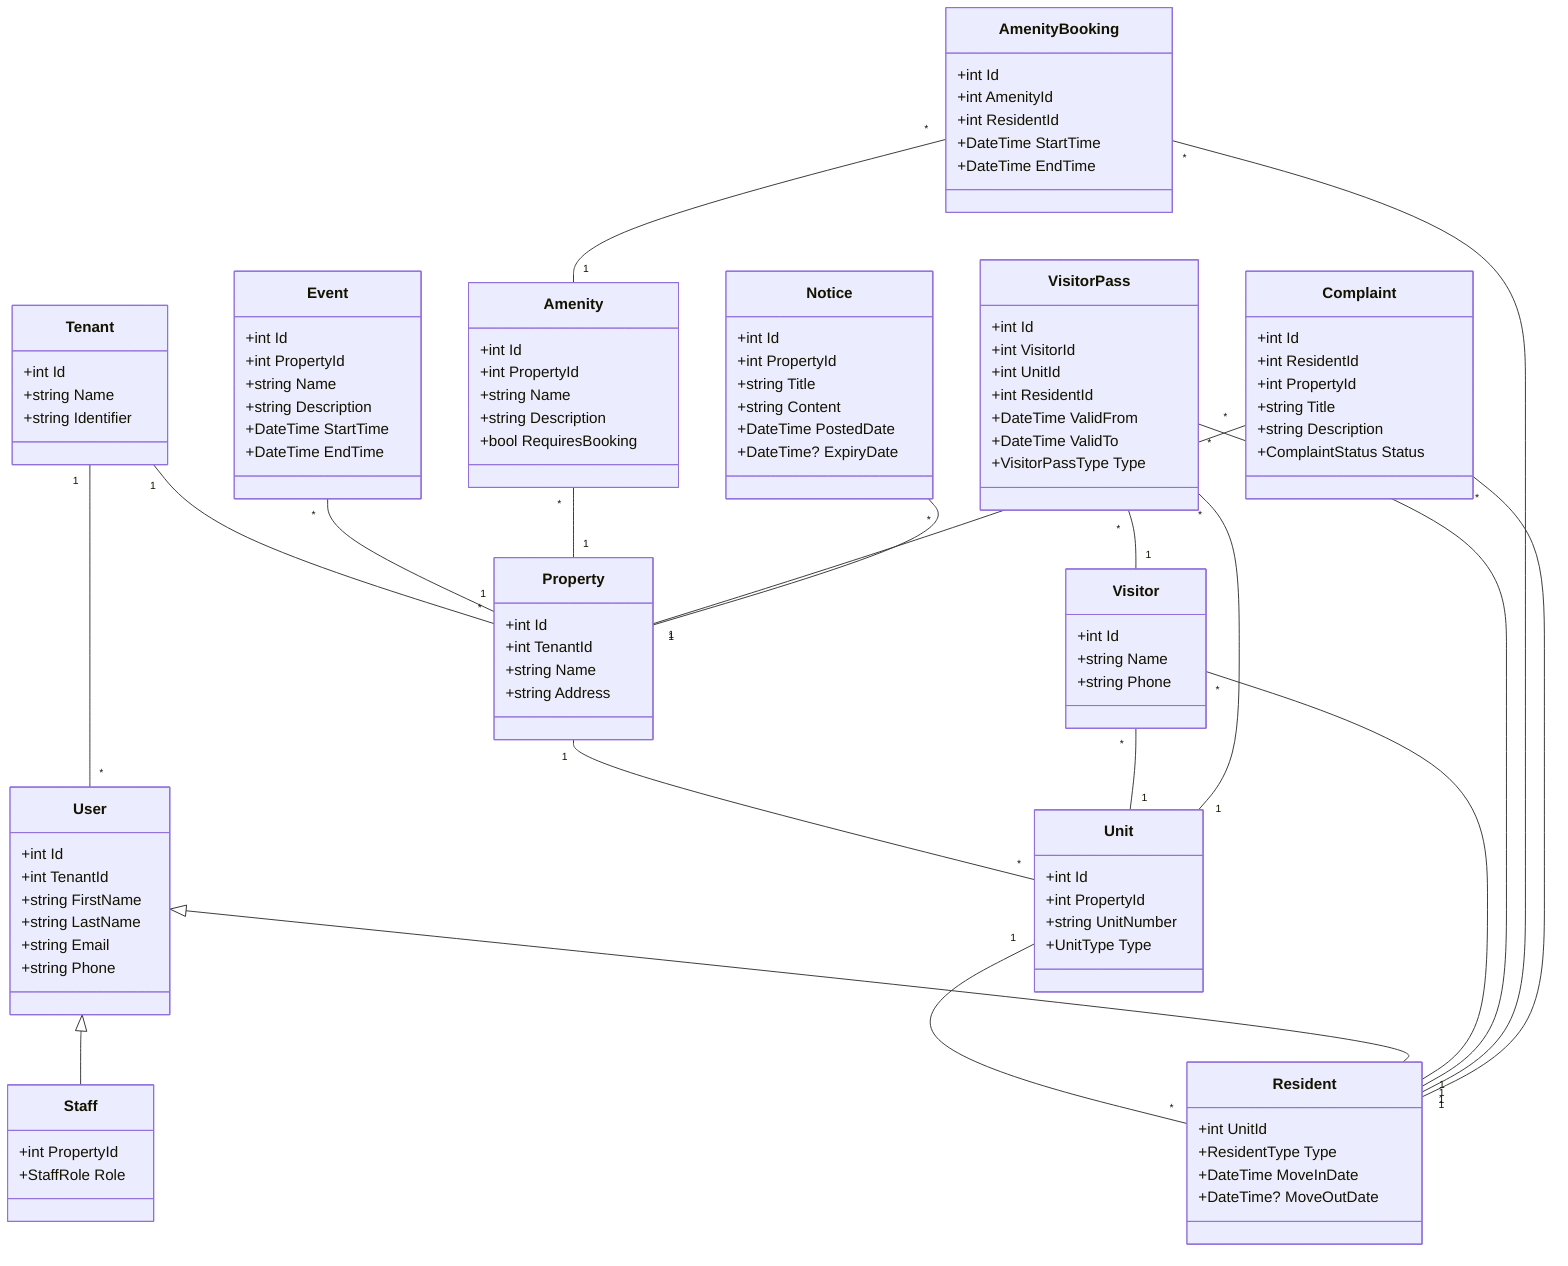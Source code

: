 classDiagram
    Tenant "1" -- "*" Property
    Tenant "1" -- "*" User
    Property "1" -- "*" Unit
    Unit "1" -- "*" Resident
    User <|-- Resident
    User <|-- Staff
    Visitor "*" -- "1" Unit
    Visitor "*" -- "1" Resident
    VisitorPass "*" -- "1" Visitor
    VisitorPass "*" -- "1" Unit
    VisitorPass "*" -- "1" Resident
    Event "*" -- "1" Property
    Amenity "*" -- "1" Property
    AmenityBooking "*" -- "1" Amenity
    AmenityBooking "*" -- "1" Resident
    Complaint "*" -- "1" Resident
    Complaint "*" -- "1" Property
    Notice "*" -- "1" Property

    class Tenant {
        +int Id
        +string Name
        +string Identifier
    }
    class Property {
        +int Id
        +int TenantId
        +string Name
        +string Address
    }
    class Unit {
        +int Id
        +int PropertyId
        +string UnitNumber
        +UnitType Type
    }
    class User {
        +int Id
        +int TenantId
        +string FirstName
        +string LastName
        +string Email
        +string Phone
    }
    class Resident {
        +int UnitId
        +ResidentType Type
        +DateTime MoveInDate
        +DateTime? MoveOutDate
    }
    class Staff {
        +int PropertyId
        +StaffRole Role
    }
    class Visitor {
        +int Id
        +string Name
        +string Phone
    }
    class VisitorPass {
        +int Id
        +int VisitorId
        +int UnitId
        +int ResidentId
        +DateTime ValidFrom
        +DateTime ValidTo
        +VisitorPassType Type
    }
    class Event {
        +int Id
        +int PropertyId
        +string Name
        +string Description
        +DateTime StartTime
        +DateTime EndTime
    }
    class Amenity {
        +int Id
        +int PropertyId
        +string Name
        +string Description
        +bool RequiresBooking
    }
    class AmenityBooking {
        +int Id
        +int AmenityId
        +int ResidentId
        +DateTime StartTime
        +DateTime EndTime
    }
    class Complaint {
        +int Id
        +int ResidentId
        +int PropertyId
        +string Title
        +string Description
        +ComplaintStatus Status
    }
    class Notice {
        +int Id
        +int PropertyId
        +string Title
        +string Content
        +DateTime PostedDate
        +DateTime? ExpiryDate
    }